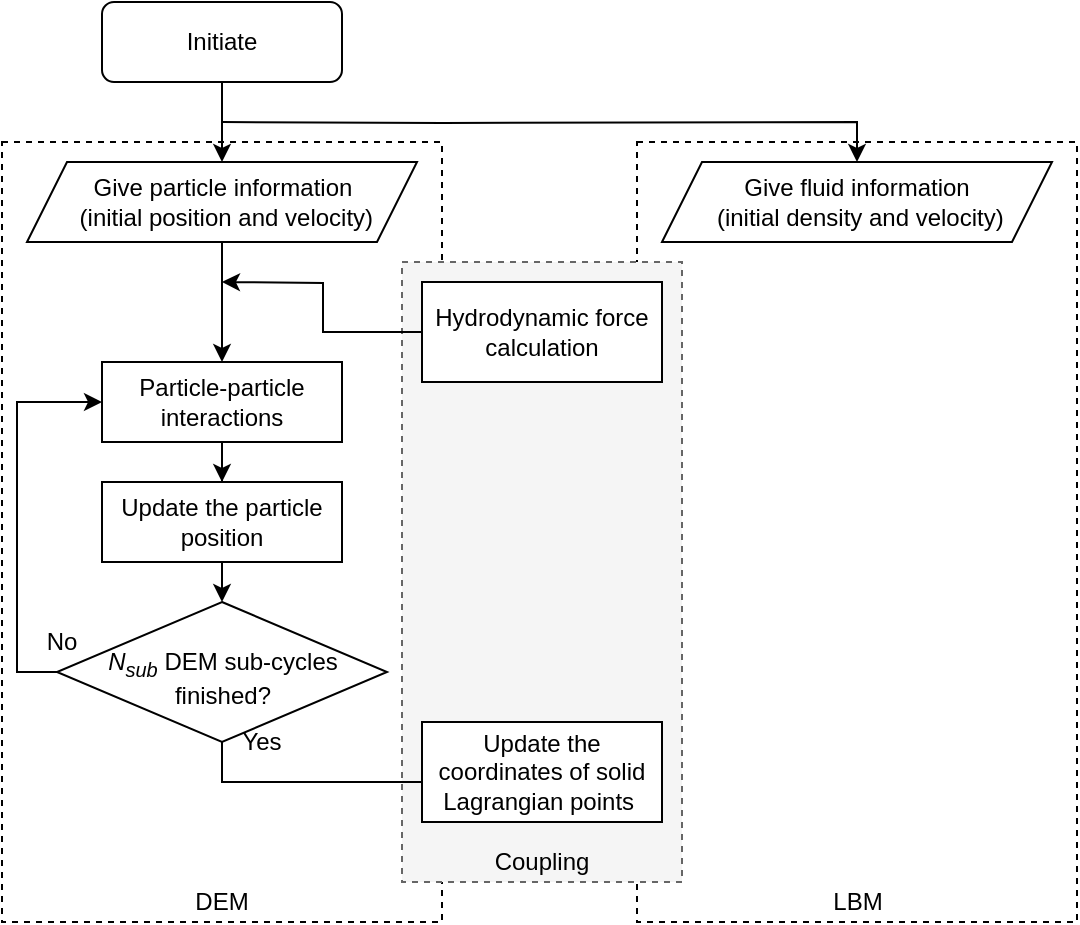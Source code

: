 <mxfile version="13.6.5" type="github">
  <diagram id="C5RBs43oDa-KdzZeNtuy" name="Page-1">
    <mxGraphModel dx="1186" dy="681" grid="1" gridSize="10" guides="1" tooltips="1" connect="1" arrows="1" fold="1" page="1" pageScale="1" pageWidth="827" pageHeight="1169" math="0" shadow="0">
      <root>
        <mxCell id="WIyWlLk6GJQsqaUBKTNV-0" />
        <mxCell id="WIyWlLk6GJQsqaUBKTNV-1" parent="WIyWlLk6GJQsqaUBKTNV-0" />
        <mxCell id="5kI2YmAKgkf4STwn7-c3-12" value="" style="rounded=0;whiteSpace=wrap;html=1;dashed=1;fillColor=none;" vertex="1" parent="WIyWlLk6GJQsqaUBKTNV-1">
          <mxGeometry x="427.5" y="150" width="220" height="390" as="geometry" />
        </mxCell>
        <mxCell id="5kI2YmAKgkf4STwn7-c3-11" value="" style="rounded=0;whiteSpace=wrap;html=1;dashed=1;fillColor=none;" vertex="1" parent="WIyWlLk6GJQsqaUBKTNV-1">
          <mxGeometry x="110" y="150" width="220" height="390" as="geometry" />
        </mxCell>
        <mxCell id="5kI2YmAKgkf4STwn7-c3-15" value="" style="rounded=0;whiteSpace=wrap;html=1;dashed=1;fillColor=#f5f5f5;strokeColor=#666666;fontColor=#333333;" vertex="1" parent="WIyWlLk6GJQsqaUBKTNV-1">
          <mxGeometry x="310" y="210" width="140" height="310" as="geometry" />
        </mxCell>
        <mxCell id="5kI2YmAKgkf4STwn7-c3-5" style="edgeStyle=orthogonalEdgeStyle;rounded=0;orthogonalLoop=1;jettySize=auto;html=1;entryX=0.5;entryY=0;entryDx=0;entryDy=0;" edge="1" parent="WIyWlLk6GJQsqaUBKTNV-1" target="5kI2YmAKgkf4STwn7-c3-3">
          <mxGeometry relative="1" as="geometry">
            <mxPoint x="220" y="140" as="sourcePoint" />
          </mxGeometry>
        </mxCell>
        <mxCell id="5kI2YmAKgkf4STwn7-c3-6" style="edgeStyle=orthogonalEdgeStyle;rounded=0;orthogonalLoop=1;jettySize=auto;html=1;exitX=0.5;exitY=1;exitDx=0;exitDy=0;entryX=0.5;entryY=0;entryDx=0;entryDy=0;" edge="1" parent="WIyWlLk6GJQsqaUBKTNV-1" source="WIyWlLk6GJQsqaUBKTNV-3" target="5kI2YmAKgkf4STwn7-c3-0">
          <mxGeometry relative="1" as="geometry" />
        </mxCell>
        <mxCell id="WIyWlLk6GJQsqaUBKTNV-3" value="Initiate" style="rounded=1;whiteSpace=wrap;html=1;fontSize=12;glass=0;strokeWidth=1;shadow=0;" parent="WIyWlLk6GJQsqaUBKTNV-1" vertex="1">
          <mxGeometry x="160" y="80" width="120" height="40" as="geometry" />
        </mxCell>
        <mxCell id="5kI2YmAKgkf4STwn7-c3-21" style="edgeStyle=orthogonalEdgeStyle;rounded=0;orthogonalLoop=1;jettySize=auto;html=1;exitX=0.5;exitY=1;exitDx=0;exitDy=0;entryX=0.5;entryY=0;entryDx=0;entryDy=0;" edge="1" parent="WIyWlLk6GJQsqaUBKTNV-1" source="5kI2YmAKgkf4STwn7-c3-0" target="5kI2YmAKgkf4STwn7-c3-8">
          <mxGeometry relative="1" as="geometry" />
        </mxCell>
        <mxCell id="5kI2YmAKgkf4STwn7-c3-0" value="Give particle information&lt;br&gt;&amp;nbsp;(initial position and velocity)" style="shape=parallelogram;perimeter=parallelogramPerimeter;whiteSpace=wrap;html=1;fixedSize=1;" vertex="1" parent="WIyWlLk6GJQsqaUBKTNV-1">
          <mxGeometry x="122.5" y="160" width="195" height="40" as="geometry" />
        </mxCell>
        <mxCell id="5kI2YmAKgkf4STwn7-c3-3" value="Give fluid information&lt;br&gt;&amp;nbsp;(initial density and velocity)" style="shape=parallelogram;perimeter=parallelogramPerimeter;whiteSpace=wrap;html=1;fixedSize=1;" vertex="1" parent="WIyWlLk6GJQsqaUBKTNV-1">
          <mxGeometry x="440" y="160" width="195" height="40" as="geometry" />
        </mxCell>
        <mxCell id="5kI2YmAKgkf4STwn7-c3-31" style="edgeStyle=orthogonalEdgeStyle;rounded=0;orthogonalLoop=1;jettySize=auto;html=1;exitX=0.5;exitY=1;exitDx=0;exitDy=0;entryX=0.5;entryY=0;entryDx=0;entryDy=0;" edge="1" parent="WIyWlLk6GJQsqaUBKTNV-1" source="5kI2YmAKgkf4STwn7-c3-7" target="5kI2YmAKgkf4STwn7-c3-17">
          <mxGeometry relative="1" as="geometry" />
        </mxCell>
        <mxCell id="5kI2YmAKgkf4STwn7-c3-7" value="Update the particle position" style="rounded=0;whiteSpace=wrap;html=1;" vertex="1" parent="WIyWlLk6GJQsqaUBKTNV-1">
          <mxGeometry x="160" y="320" width="120" height="40" as="geometry" />
        </mxCell>
        <mxCell id="5kI2YmAKgkf4STwn7-c3-23" style="edgeStyle=orthogonalEdgeStyle;rounded=0;orthogonalLoop=1;jettySize=auto;html=1;exitX=0.5;exitY=1;exitDx=0;exitDy=0;" edge="1" parent="WIyWlLk6GJQsqaUBKTNV-1" source="5kI2YmAKgkf4STwn7-c3-8" target="5kI2YmAKgkf4STwn7-c3-7">
          <mxGeometry relative="1" as="geometry" />
        </mxCell>
        <mxCell id="5kI2YmAKgkf4STwn7-c3-8" value="Particle-particle interactions" style="rounded=0;whiteSpace=wrap;html=1;" vertex="1" parent="WIyWlLk6GJQsqaUBKTNV-1">
          <mxGeometry x="160" y="260" width="120" height="40" as="geometry" />
        </mxCell>
        <mxCell id="5kI2YmAKgkf4STwn7-c3-13" value="DEM" style="text;html=1;strokeColor=none;fillColor=none;align=center;verticalAlign=middle;whiteSpace=wrap;rounded=0;dashed=1;" vertex="1" parent="WIyWlLk6GJQsqaUBKTNV-1">
          <mxGeometry x="200" y="520" width="40" height="20" as="geometry" />
        </mxCell>
        <mxCell id="5kI2YmAKgkf4STwn7-c3-14" value="LBM" style="text;html=1;strokeColor=none;fillColor=none;align=center;verticalAlign=middle;whiteSpace=wrap;rounded=0;dashed=1;" vertex="1" parent="WIyWlLk6GJQsqaUBKTNV-1">
          <mxGeometry x="517.5" y="520" width="40" height="20" as="geometry" />
        </mxCell>
        <mxCell id="5kI2YmAKgkf4STwn7-c3-16" value="Coupling" style="text;html=1;strokeColor=none;fillColor=none;align=center;verticalAlign=middle;whiteSpace=wrap;rounded=0;dashed=1;" vertex="1" parent="WIyWlLk6GJQsqaUBKTNV-1">
          <mxGeometry x="360" y="500" width="40" height="20" as="geometry" />
        </mxCell>
        <mxCell id="5kI2YmAKgkf4STwn7-c3-25" style="edgeStyle=orthogonalEdgeStyle;rounded=0;orthogonalLoop=1;jettySize=auto;html=1;exitX=0;exitY=0.5;exitDx=0;exitDy=0;entryX=0;entryY=0.5;entryDx=0;entryDy=0;" edge="1" parent="WIyWlLk6GJQsqaUBKTNV-1" source="5kI2YmAKgkf4STwn7-c3-17" target="5kI2YmAKgkf4STwn7-c3-8">
          <mxGeometry relative="1" as="geometry" />
        </mxCell>
        <mxCell id="5kI2YmAKgkf4STwn7-c3-28" style="edgeStyle=orthogonalEdgeStyle;rounded=0;orthogonalLoop=1;jettySize=auto;html=1;exitX=0.5;exitY=1;exitDx=0;exitDy=0;entryX=0;entryY=0.5;entryDx=0;entryDy=0;" edge="1" parent="WIyWlLk6GJQsqaUBKTNV-1" source="5kI2YmAKgkf4STwn7-c3-17" target="5kI2YmAKgkf4STwn7-c3-26">
          <mxGeometry relative="1" as="geometry" />
        </mxCell>
        <mxCell id="5kI2YmAKgkf4STwn7-c3-17" value="&lt;i&gt;N&lt;sub&gt;sub&lt;/sub&gt;&lt;/i&gt; DEM sub-cycles finished?" style="rhombus;whiteSpace=wrap;html=1;spacingTop=5;" vertex="1" parent="WIyWlLk6GJQsqaUBKTNV-1">
          <mxGeometry x="137.5" y="380" width="165" height="70" as="geometry" />
        </mxCell>
        <mxCell id="5kI2YmAKgkf4STwn7-c3-24" style="edgeStyle=orthogonalEdgeStyle;rounded=0;orthogonalLoop=1;jettySize=auto;html=1;exitX=0;exitY=0.5;exitDx=0;exitDy=0;" edge="1" parent="WIyWlLk6GJQsqaUBKTNV-1" source="5kI2YmAKgkf4STwn7-c3-18">
          <mxGeometry relative="1" as="geometry">
            <mxPoint x="220" y="220" as="targetPoint" />
          </mxGeometry>
        </mxCell>
        <mxCell id="5kI2YmAKgkf4STwn7-c3-18" value="Hydrodynamic force calculation" style="rounded=0;whiteSpace=wrap;html=1;" vertex="1" parent="WIyWlLk6GJQsqaUBKTNV-1">
          <mxGeometry x="320" y="220" width="120" height="50" as="geometry" />
        </mxCell>
        <mxCell id="5kI2YmAKgkf4STwn7-c3-26" value="Update the coordinates of solid Lagrangian points&amp;nbsp;" style="rounded=0;whiteSpace=wrap;html=1;" vertex="1" parent="WIyWlLk6GJQsqaUBKTNV-1">
          <mxGeometry x="320" y="440" width="120" height="50" as="geometry" />
        </mxCell>
        <mxCell id="5kI2YmAKgkf4STwn7-c3-29" value="Yes" style="text;html=1;strokeColor=none;fillColor=none;align=center;verticalAlign=middle;whiteSpace=wrap;rounded=0;" vertex="1" parent="WIyWlLk6GJQsqaUBKTNV-1">
          <mxGeometry x="220" y="440" width="40" height="20" as="geometry" />
        </mxCell>
        <mxCell id="5kI2YmAKgkf4STwn7-c3-30" value="No" style="text;html=1;strokeColor=none;fillColor=none;align=center;verticalAlign=middle;whiteSpace=wrap;rounded=0;" vertex="1" parent="WIyWlLk6GJQsqaUBKTNV-1">
          <mxGeometry x="120" y="390" width="40" height="20" as="geometry" />
        </mxCell>
      </root>
    </mxGraphModel>
  </diagram>
</mxfile>
